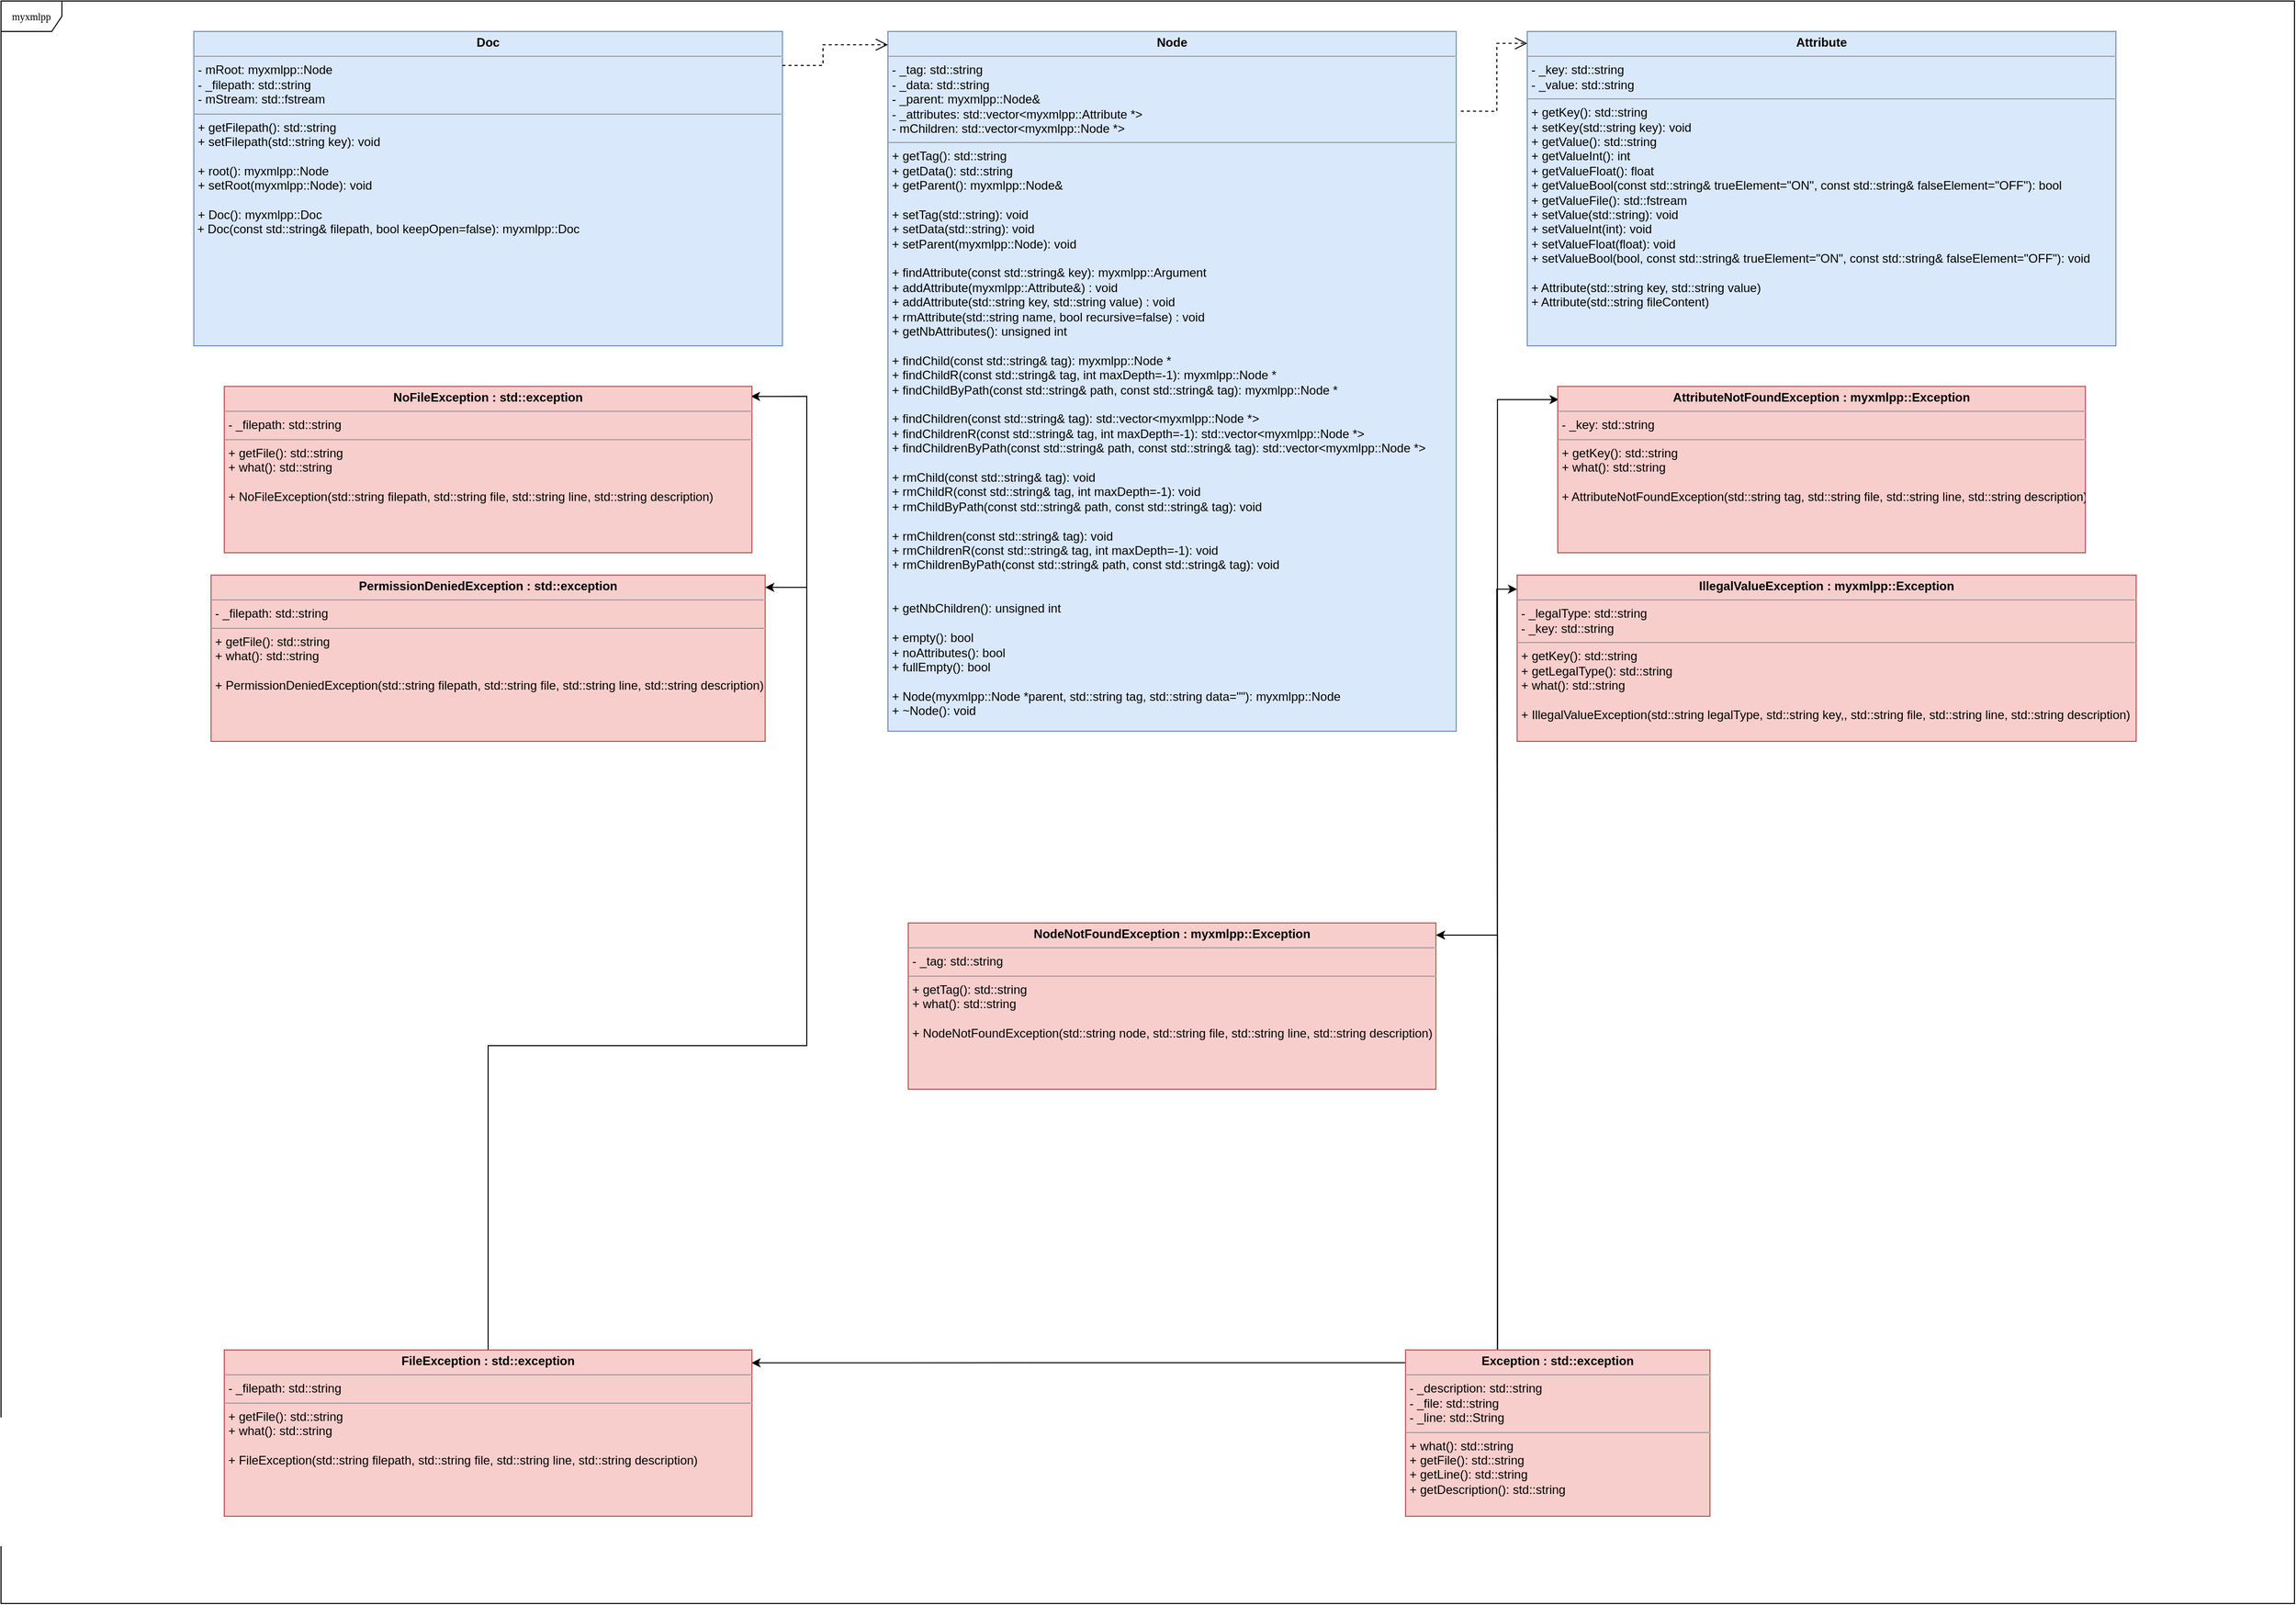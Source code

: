 <mxfile version="14.7.8" type="github">
  <diagram name="Page-1" id="c4acf3e9-155e-7222-9cf6-157b1a14988f">
    <mxGraphModel dx="2031" dy="1283" grid="1" gridSize="10" guides="1" tooltips="1" connect="1" arrows="1" fold="1" page="1" pageScale="1" pageWidth="2336" pageHeight="1654" background="none" math="0" shadow="0">
      <root>
        <mxCell id="0" />
        <mxCell id="1" parent="0" />
        <mxCell id="17acba5748e5396b-1" value="myxmlpp" style="shape=umlFrame;whiteSpace=wrap;html=1;rounded=0;shadow=0;comic=0;labelBackgroundColor=none;strokeWidth=1;fontFamily=Verdana;fontSize=10;align=center;fillColor=none;" parent="1" vertex="1">
          <mxGeometry x="40" y="40" width="2260" height="1580" as="geometry" />
        </mxCell>
        <mxCell id="5d2195bd80daf111-26" style="edgeStyle=orthogonalEdgeStyle;rounded=0;html=1;dashed=1;labelBackgroundColor=none;startFill=0;endArrow=open;endFill=0;endSize=10;fontFamily=Verdana;fontSize=10;exitX=1.008;exitY=0.114;exitDx=0;exitDy=0;exitPerimeter=0;entryX=0;entryY=0.038;entryDx=0;entryDy=0;entryPerimeter=0;" parent="1" source="_AqIzodUQCpuV1mLDz2m-2" target="_AqIzodUQCpuV1mLDz2m-1" edge="1">
          <mxGeometry relative="1" as="geometry">
            <Array as="points">
              <mxPoint x="1514" y="149" />
              <mxPoint x="1514" y="82" />
            </Array>
          </mxGeometry>
        </mxCell>
        <mxCell id="_AqIzodUQCpuV1mLDz2m-1" value="&lt;p style=&quot;margin: 0px ; margin-top: 4px ; text-align: center&quot;&gt;&lt;b&gt;Attribute&lt;/b&gt;&lt;br&gt;&lt;/p&gt;&lt;hr size=&quot;1&quot;&gt;&lt;p style=&quot;margin: 0px ; margin-left: 4px&quot;&gt;- _key: std::string&lt;br&gt;- _value: std::string&lt;/p&gt;&lt;hr size=&quot;1&quot;&gt;&lt;p style=&quot;margin: 0px ; margin-left: 4px&quot;&gt;+ getKey(): std::string&lt;br&gt;+ setKey(std::string key): void&lt;/p&gt;&lt;p style=&quot;margin: 0px ; margin-left: 4px&quot;&gt;+ getValue(): std::string&lt;/p&gt;&lt;p style=&quot;margin: 0px ; margin-left: 4px&quot;&gt;+ getValueInt(): int&lt;/p&gt;&lt;p style=&quot;margin: 0px ; margin-left: 4px&quot;&gt;+ getValueFloat(): float&lt;/p&gt;&lt;p style=&quot;margin: 0px ; margin-left: 4px&quot;&gt;+ getValueBool(const std::string&amp;amp; trueElement=&quot;ON&quot;, const std::string&amp;amp; falseElement=&quot;OFF&quot;): bool&lt;/p&gt;&lt;p style=&quot;margin: 0px ; margin-left: 4px&quot;&gt;+ getValueFile(): std::fstream&lt;br&gt;&lt;/p&gt;&lt;p style=&quot;margin: 0px ; margin-left: 4px&quot;&gt;+ setValue(std::string): void&lt;/p&gt;&lt;p style=&quot;margin: 0px ; margin-left: 4px&quot;&gt;+ setValueInt(int): void&lt;/p&gt;&lt;p style=&quot;margin: 0px ; margin-left: 4px&quot;&gt;+ setValueFloat(float): void&lt;/p&gt;&lt;p style=&quot;margin: 0px ; margin-left: 4px&quot;&gt;+ setValueBool(bool, const std::string&amp;amp; trueElement=&quot;ON&quot;, const std::string&amp;amp; falseElement=&quot;OFF&quot;): void&lt;/p&gt;&lt;p style=&quot;margin: 0px ; margin-left: 4px&quot;&gt;&lt;br&gt;&lt;/p&gt;&lt;p style=&quot;margin: 0px ; margin-left: 4px&quot;&gt;+ Attribute(std::string key, std::string value)&lt;/p&gt;&lt;p style=&quot;margin: 0px ; margin-left: 4px&quot;&gt;+ Attribute(std::string fileContent)&lt;br&gt;&lt;/p&gt;" style="verticalAlign=top;align=left;overflow=fill;fontSize=12;fontFamily=Helvetica;html=1;rounded=0;shadow=0;comic=0;labelBackgroundColor=none;strokeWidth=1;fillColor=#dae8fc;strokeColor=#6c8ebf;" parent="1" vertex="1">
          <mxGeometry x="1544" y="70" width="580" height="310" as="geometry" />
        </mxCell>
        <mxCell id="_AqIzodUQCpuV1mLDz2m-2" value="&lt;p style=&quot;margin: 0px ; margin-top: 4px ; text-align: center&quot;&gt;&lt;b&gt;Node&lt;/b&gt;&lt;/p&gt;&lt;hr size=&quot;1&quot;&gt;&lt;p style=&quot;margin: 0px ; margin-left: 4px&quot;&gt;- _tag: std::string&lt;br&gt;- _data: std::string&lt;/p&gt;&lt;p style=&quot;margin: 0px ; margin-left: 4px&quot;&gt;- _parent: myxmlpp::Node&amp;amp;&lt;/p&gt;&lt;p style=&quot;margin: 0px ; margin-left: 4px&quot;&gt;- _attributes: std::vector&amp;lt;myxmlpp::Attribute *&amp;gt;&lt;/p&gt;&lt;p style=&quot;margin: 0px ; margin-left: 4px&quot;&gt;- mChildren: std::vector&amp;lt;myxmlpp::Node *&amp;gt;&lt;/p&gt;&lt;hr size=&quot;1&quot;&gt;&lt;p style=&quot;margin: 0px ; margin-left: 4px&quot;&gt;+ getTag(): std::string&lt;br&gt;+ getData(): std::string&lt;/p&gt;&lt;p style=&quot;margin: 0px ; margin-left: 4px&quot;&gt;+ getParent(): myxmlpp::Node&amp;amp;&lt;/p&gt;&lt;p style=&quot;margin: 0px ; margin-left: 4px&quot;&gt;&lt;br&gt;&lt;/p&gt;&lt;p style=&quot;margin: 0px ; margin-left: 4px&quot;&gt;+ setTag(std::string): void&lt;/p&gt;&lt;p style=&quot;margin: 0px ; margin-left: 4px&quot;&gt;+ setData(std::string): void&lt;/p&gt;&lt;p style=&quot;margin: 0px ; margin-left: 4px&quot;&gt;+ setParent(myxmlpp::Node): void&lt;br&gt;&lt;/p&gt;&lt;p style=&quot;margin: 0px ; margin-left: 4px&quot;&gt;&lt;br&gt;&lt;/p&gt;&lt;p style=&quot;margin: 0px ; margin-left: 4px&quot;&gt;+ findAttribute(const std::string&amp;amp; key): myxmlpp::Argument&lt;/p&gt;&lt;p style=&quot;margin: 0px ; margin-left: 4px&quot;&gt;+ addAttribute(myxmlpp::Attribute&amp;amp;) : void&lt;/p&gt;&lt;p style=&quot;margin: 0px ; margin-left: 4px&quot;&gt;+ addAttribute(std::string key, std::string value) : void&lt;/p&gt;&lt;p style=&quot;margin: 0px ; margin-left: 4px&quot;&gt;+ rmAttribute(std::string name, bool recursive=false) : void&lt;/p&gt;&lt;p style=&quot;margin: 0px ; margin-left: 4px&quot;&gt;+ getNbAttributes(): unsigned int&lt;br&gt;&lt;/p&gt;&lt;p style=&quot;margin: 0px ; margin-left: 4px&quot;&gt;&lt;br&gt;&lt;/p&gt;&lt;p style=&quot;margin: 0px ; margin-left: 4px&quot;&gt;+ findChild(const std::string&amp;amp; tag): myxmlpp::Node *&lt;br&gt;&lt;/p&gt;&lt;p style=&quot;margin: 0px ; margin-left: 4px&quot;&gt;+ findChildR(const std::string&amp;amp; tag, int maxDepth=-1): myxmlpp::Node *&lt;br&gt;&lt;/p&gt;&lt;p style=&quot;margin: 0px ; margin-left: 4px&quot;&gt;+ findChildByPath(const std::string&amp;amp; path, const std::string&amp;amp; tag): myxmlpp::Node *&lt;br&gt;&lt;/p&gt;&lt;p style=&quot;margin: 0px ; margin-left: 4px&quot;&gt;&lt;br&gt;&lt;/p&gt;&lt;p style=&quot;margin: 0px ; margin-left: 4px&quot;&gt;+ findChildren(const std::string&amp;amp; tag): std::vector&amp;lt;myxmlpp::Node *&amp;gt;&lt;/p&gt;&lt;p style=&quot;margin: 0px ; margin-left: 4px&quot;&gt;+ findChildrenR(const std::string&amp;amp; tag, int maxDepth=-1): std::vector&amp;lt;myxmlpp::Node *&amp;gt;&lt;/p&gt;&lt;p style=&quot;margin: 0px ; margin-left: 4px&quot;&gt;+ findChildrenByPath(const std::string&amp;amp; path, const std::string&amp;amp; tag): std::vector&amp;lt;myxmlpp::Node *&amp;gt;&lt;/p&gt;&lt;p style=&quot;margin: 0px ; margin-left: 4px&quot;&gt;&lt;br&gt;&lt;/p&gt;&lt;p style=&quot;margin: 0px ; margin-left: 4px&quot;&gt;+ rmChild(const std::string&amp;amp; tag): void&lt;/p&gt;&lt;p style=&quot;margin: 0px ; margin-left: 4px&quot;&gt;+ rmChildR(const std::string&amp;amp; tag, int maxDepth=-1): void&lt;/p&gt;&lt;p style=&quot;margin: 0px ; margin-left: 4px&quot;&gt;+ rmChildByPath(const std::string&amp;amp; path, const std::string&amp;amp; tag): void&lt;/p&gt;&lt;p style=&quot;margin: 0px ; margin-left: 4px&quot;&gt;&lt;br&gt;&lt;/p&gt;&lt;p style=&quot;margin: 0px ; margin-left: 4px&quot;&gt;+ rmChildren(const std::string&amp;amp; tag): void&lt;/p&gt;&lt;p style=&quot;margin: 0px ; margin-left: 4px&quot;&gt;+ rmChildrenR(const std::string&amp;amp; tag, int maxDepth=-1): void&lt;/p&gt;&lt;p style=&quot;margin: 0px ; margin-left: 4px&quot;&gt;+ rmChildrenByPath(const std::string&amp;amp; path, const std::string&amp;amp; tag): void&lt;/p&gt;&lt;p style=&quot;margin: 0px ; margin-left: 4px&quot;&gt;&lt;br&gt;&lt;/p&gt;&lt;p style=&quot;margin: 0px ; margin-left: 4px&quot;&gt;&lt;br&gt;&lt;/p&gt;&lt;p style=&quot;margin: 0px ; margin-left: 4px&quot;&gt;+ getNbChildren(): unsigned int&lt;/p&gt;&lt;p style=&quot;margin: 0px ; margin-left: 4px&quot;&gt;&lt;br&gt;&lt;/p&gt;&lt;p style=&quot;margin: 0px ; margin-left: 4px&quot;&gt;+ empty(): bool&lt;/p&gt;&lt;p style=&quot;margin: 0px ; margin-left: 4px&quot;&gt;+ noAttributes(): bool&lt;br&gt;&lt;/p&gt;&lt;p style=&quot;margin: 0px ; margin-left: 4px&quot;&gt;+ fullEmpty(): bool&lt;/p&gt;&lt;p style=&quot;margin: 0px ; margin-left: 4px&quot;&gt;&lt;br&gt;&lt;/p&gt;&lt;p style=&quot;margin: 0px ; margin-left: 4px&quot;&gt;+ Node(myxmlpp::Node *parent, std::string tag, std::string data=&quot;&quot;): myxmlpp::Node&lt;/p&gt;&lt;p style=&quot;margin: 0px ; margin-left: 4px&quot;&gt;+ ~Node(): void&lt;br&gt;&lt;/p&gt;&lt;p style=&quot;margin: 0px ; margin-left: 4px&quot;&gt;&lt;br&gt;&lt;/p&gt;" style="verticalAlign=top;align=left;overflow=fill;fontSize=12;fontFamily=Helvetica;html=1;rounded=0;shadow=0;comic=0;labelBackgroundColor=none;strokeWidth=1;fillColor=#dae8fc;strokeColor=#6c8ebf;" parent="1" vertex="1">
          <mxGeometry x="914" y="70" width="560" height="690" as="geometry" />
        </mxCell>
        <mxCell id="eELl4ppJ-bixMKmeZiwj-1" value="&lt;p style=&quot;margin: 0px ; margin-top: 4px ; text-align: center&quot;&gt;&lt;b&gt;Doc&lt;/b&gt;&lt;br&gt;&lt;/p&gt;&lt;hr size=&quot;1&quot;&gt;&lt;p style=&quot;margin: 0px ; margin-left: 4px&quot;&gt;- mRoot: myxmlpp::Node&lt;br&gt;- _filepath: std::string&lt;/p&gt;&lt;p style=&quot;margin: 0px ; margin-left: 4px&quot;&gt;- mStream: std::fstream&lt;br&gt;&lt;/p&gt;&lt;hr size=&quot;1&quot;&gt;&lt;p style=&quot;margin: 0px ; margin-left: 4px&quot;&gt;+ getFilepath(): std::string&lt;br&gt;+ setFilepath(std::string key): void&lt;/p&gt;&lt;p style=&quot;margin: 0px ; margin-left: 4px&quot;&gt;&lt;br&gt;&lt;/p&gt;&lt;p style=&quot;margin: 0px ; margin-left: 4px&quot;&gt;+ root(): myxmlpp::Node&lt;br&gt;&lt;/p&gt;&lt;p style=&quot;margin: 0px ; margin-left: 4px&quot;&gt;+ setRoot(myxmlpp::Node): void&lt;/p&gt;&lt;p style=&quot;margin: 0px ; margin-left: 4px&quot;&gt;&lt;br&gt;&lt;/p&gt;&lt;p style=&quot;margin: 0px ; margin-left: 4px&quot;&gt;+ Doc(): myxmlpp::Doc&lt;/p&gt;&amp;nbsp;+ Doc(const std::string&amp;amp; filepath, bool keepOpen=false): myxmlpp::Doc" style="verticalAlign=top;align=left;overflow=fill;fontSize=12;fontFamily=Helvetica;html=1;rounded=0;shadow=0;comic=0;labelBackgroundColor=none;strokeWidth=1;fillColor=#dae8fc;strokeColor=#6c8ebf;" vertex="1" parent="1">
          <mxGeometry x="230" y="70" width="580" height="310" as="geometry" />
        </mxCell>
        <mxCell id="eELl4ppJ-bixMKmeZiwj-2" style="edgeStyle=orthogonalEdgeStyle;rounded=0;html=1;dashed=1;labelBackgroundColor=none;startFill=0;endArrow=open;endFill=0;endSize=10;fontFamily=Verdana;fontSize=10;exitX=1;exitY=0.108;exitDx=0;exitDy=0;exitPerimeter=0;entryX=0;entryY=0.019;entryDx=0;entryDy=0;entryPerimeter=0;" edge="1" parent="1" source="eELl4ppJ-bixMKmeZiwj-1" target="_AqIzodUQCpuV1mLDz2m-2">
          <mxGeometry relative="1" as="geometry">
            <Array as="points">
              <mxPoint x="850" y="104" />
              <mxPoint x="850" y="83" />
            </Array>
            <mxPoint x="810" y="109.67" as="sourcePoint" />
            <mxPoint x="880" y="-20.0" as="targetPoint" />
          </mxGeometry>
        </mxCell>
        <mxCell id="eELl4ppJ-bixMKmeZiwj-3" value="&lt;p style=&quot;margin: 0px ; margin-top: 4px ; text-align: center&quot;&gt;&lt;b&gt;NodeNotFoundException : myxmlpp::Exception&lt;br&gt;&lt;/b&gt;&lt;/p&gt;&lt;hr size=&quot;1&quot;&gt;&lt;p style=&quot;margin: 0px ; margin-left: 4px&quot;&gt;- _tag: std::string&lt;/p&gt;&lt;hr size=&quot;1&quot;&gt;&lt;p style=&quot;margin: 0px ; margin-left: 4px&quot;&gt;+ getTag(): std::string&lt;/p&gt;&lt;p style=&quot;margin: 0px ; margin-left: 4px&quot;&gt;+ what(): std::string&lt;br&gt;&lt;/p&gt;&lt;p style=&quot;margin: 0px ; margin-left: 4px&quot;&gt;&lt;br&gt;&lt;/p&gt;&lt;p style=&quot;margin: 0px ; margin-left: 4px&quot;&gt;+ NodeNotFoundException(std::string node, std::string file, std::string line, std::string description)&lt;/p&gt;" style="verticalAlign=top;align=left;overflow=fill;fontSize=12;fontFamily=Helvetica;html=1;rounded=0;shadow=0;comic=0;labelBackgroundColor=none;strokeWidth=1;fillColor=#f8cecc;strokeColor=#b85450;" vertex="1" parent="1">
          <mxGeometry x="934" y="949" width="520" height="164" as="geometry" />
        </mxCell>
        <mxCell id="eELl4ppJ-bixMKmeZiwj-9" style="edgeStyle=orthogonalEdgeStyle;rounded=0;orthogonalLoop=1;jettySize=auto;html=1;exitX=0.302;exitY=-0.001;exitDx=0;exitDy=0;entryX=0.002;entryY=0.079;entryDx=0;entryDy=0;entryPerimeter=0;exitPerimeter=0;" edge="1" parent="1" source="eELl4ppJ-bixMKmeZiwj-4" target="eELl4ppJ-bixMKmeZiwj-7">
          <mxGeometry relative="1" as="geometry">
            <Array as="points">
              <mxPoint x="1515" y="433" />
            </Array>
          </mxGeometry>
        </mxCell>
        <mxCell id="eELl4ppJ-bixMKmeZiwj-10" style="edgeStyle=orthogonalEdgeStyle;rounded=0;orthogonalLoop=1;jettySize=auto;html=1;exitX=0.302;exitY=0;exitDx=0;exitDy=0;exitPerimeter=0;entryX=0;entryY=0.085;entryDx=0;entryDy=0;entryPerimeter=0;" edge="1" parent="1" source="eELl4ppJ-bixMKmeZiwj-4" target="eELl4ppJ-bixMKmeZiwj-8">
          <mxGeometry relative="1" as="geometry">
            <mxPoint x="1514" y="770" as="targetPoint" />
          </mxGeometry>
        </mxCell>
        <mxCell id="eELl4ppJ-bixMKmeZiwj-11" style="edgeStyle=orthogonalEdgeStyle;rounded=0;orthogonalLoop=1;jettySize=auto;html=1;exitX=0.302;exitY=0.003;exitDx=0;exitDy=0;entryX=1;entryY=0.073;entryDx=0;entryDy=0;entryPerimeter=0;exitPerimeter=0;" edge="1" parent="1" source="eELl4ppJ-bixMKmeZiwj-4" target="eELl4ppJ-bixMKmeZiwj-3">
          <mxGeometry relative="1" as="geometry" />
        </mxCell>
        <mxCell id="eELl4ppJ-bixMKmeZiwj-13" style="edgeStyle=orthogonalEdgeStyle;rounded=0;orthogonalLoop=1;jettySize=auto;html=1;exitX=0.003;exitY=0.077;exitDx=0;exitDy=0;entryX=0.999;entryY=0.078;entryDx=0;entryDy=0;entryPerimeter=0;exitPerimeter=0;" edge="1" parent="1" source="eELl4ppJ-bixMKmeZiwj-4" target="eELl4ppJ-bixMKmeZiwj-12">
          <mxGeometry relative="1" as="geometry" />
        </mxCell>
        <mxCell id="eELl4ppJ-bixMKmeZiwj-4" value="&lt;p style=&quot;margin: 0px ; margin-top: 4px ; text-align: center&quot;&gt;&lt;b&gt;Exception : std::exception&lt;br&gt;&lt;/b&gt;&lt;/p&gt;&lt;hr size=&quot;1&quot;&gt;&lt;p style=&quot;margin: 0px ; margin-left: 4px&quot;&gt;- _description: std::string&lt;br&gt;- _file: std::string&lt;/p&gt;&lt;p style=&quot;margin: 0px ; margin-left: 4px&quot;&gt;- _line: std::String&lt;/p&gt;&lt;hr size=&quot;1&quot;&gt;&lt;p style=&quot;margin: 0px ; margin-left: 4px&quot;&gt;+ what(): std::string&lt;/p&gt;&lt;p style=&quot;margin: 0px ; margin-left: 4px&quot;&gt;+ getFile(): std::string&lt;/p&gt;&lt;p style=&quot;margin: 0px ; margin-left: 4px&quot;&gt;+ getLine(): std::string&lt;br&gt;&lt;/p&gt;&lt;p style=&quot;margin: 0px ; margin-left: 4px&quot;&gt;+ getDescription(): std::string&lt;br&gt;&lt;/p&gt;" style="verticalAlign=top;align=left;overflow=fill;fontSize=12;fontFamily=Helvetica;html=1;rounded=0;shadow=0;comic=0;labelBackgroundColor=none;strokeWidth=1;fillColor=#f8cecc;strokeColor=#b85450;" vertex="1" parent="1">
          <mxGeometry x="1424" y="1370" width="300" height="164" as="geometry" />
        </mxCell>
        <mxCell id="eELl4ppJ-bixMKmeZiwj-7" value="&lt;p style=&quot;margin: 0px ; margin-top: 4px ; text-align: center&quot;&gt;&lt;b&gt;AttributeNotFoundException : myxmlpp::Exception&lt;br&gt;&lt;/b&gt;&lt;/p&gt;&lt;hr size=&quot;1&quot;&gt;&lt;p style=&quot;margin: 0px ; margin-left: 4px&quot;&gt;- _key: std::string&lt;/p&gt;&lt;hr size=&quot;1&quot;&gt;&lt;p style=&quot;margin: 0px ; margin-left: 4px&quot;&gt;+ getKey(): std::string&lt;/p&gt;&lt;p style=&quot;margin: 0px ; margin-left: 4px&quot;&gt;+ what(): std::string&lt;/p&gt;&lt;p style=&quot;margin: 0px ; margin-left: 4px&quot;&gt;&lt;br&gt;&lt;/p&gt;&lt;p style=&quot;margin: 0px ; margin-left: 4px&quot;&gt;+ AttributeNotFoundException(std::string tag, std::string file, std::string line, std::string description)&lt;br&gt;&lt;/p&gt;&lt;p style=&quot;margin: 0px ; margin-left: 4px&quot;&gt;&lt;br&gt;&lt;/p&gt;" style="verticalAlign=top;align=left;overflow=fill;fontSize=12;fontFamily=Helvetica;html=1;rounded=0;shadow=0;comic=0;labelBackgroundColor=none;strokeWidth=1;fillColor=#f8cecc;strokeColor=#b85450;" vertex="1" parent="1">
          <mxGeometry x="1574" y="420" width="520" height="164" as="geometry" />
        </mxCell>
        <mxCell id="eELl4ppJ-bixMKmeZiwj-8" value="&lt;p style=&quot;margin: 0px ; margin-top: 4px ; text-align: center&quot;&gt;&lt;b&gt;IllegalValueException : myxmlpp::Exception&lt;br&gt;&lt;/b&gt;&lt;/p&gt;&lt;hr size=&quot;1&quot;&gt;&lt;p style=&quot;margin: 0px ; margin-left: 4px&quot;&gt;- _legalType: std::string&lt;/p&gt;&lt;p style=&quot;margin: 0px ; margin-left: 4px&quot;&gt;- _key: std::string&lt;br&gt;&lt;/p&gt;&lt;hr size=&quot;1&quot;&gt;&lt;p style=&quot;margin: 0px ; margin-left: 4px&quot;&gt;+ getKey(): std::string&lt;/p&gt;&lt;p style=&quot;margin: 0px ; margin-left: 4px&quot;&gt;+ getLegalType(): std::string&lt;br&gt;&lt;/p&gt;&lt;p style=&quot;margin: 0px ; margin-left: 4px&quot;&gt;+ what(): std::string&lt;br&gt;&lt;/p&gt;&lt;p style=&quot;margin: 0px ; margin-left: 4px&quot;&gt;&lt;br&gt;&lt;/p&gt;&lt;p style=&quot;margin: 0px ; margin-left: 4px&quot;&gt;+ IllegalValueException(std::string legalType, std::string key,, std::string file, std::string line, std::string description) &lt;/p&gt;" style="verticalAlign=top;align=left;overflow=fill;fontSize=12;fontFamily=Helvetica;html=1;rounded=0;shadow=0;comic=0;labelBackgroundColor=none;strokeWidth=1;fillColor=#f8cecc;strokeColor=#b85450;" vertex="1" parent="1">
          <mxGeometry x="1534" y="606" width="610" height="164" as="geometry" />
        </mxCell>
        <mxCell id="eELl4ppJ-bixMKmeZiwj-16" style="edgeStyle=orthogonalEdgeStyle;rounded=0;orthogonalLoop=1;jettySize=auto;html=1;exitX=0.5;exitY=0;exitDx=0;exitDy=0;entryX=1;entryY=0.074;entryDx=0;entryDy=0;entryPerimeter=0;" edge="1" parent="1" source="eELl4ppJ-bixMKmeZiwj-12" target="eELl4ppJ-bixMKmeZiwj-15">
          <mxGeometry relative="1" as="geometry">
            <Array as="points">
              <mxPoint x="520" y="1070" />
              <mxPoint x="834" y="1070" />
              <mxPoint x="834" y="618" />
            </Array>
          </mxGeometry>
        </mxCell>
        <mxCell id="eELl4ppJ-bixMKmeZiwj-17" style="edgeStyle=orthogonalEdgeStyle;rounded=0;orthogonalLoop=1;jettySize=auto;html=1;exitX=0.5;exitY=0;exitDx=0;exitDy=0;entryX=0.998;entryY=0.06;entryDx=0;entryDy=0;entryPerimeter=0;" edge="1" parent="1" source="eELl4ppJ-bixMKmeZiwj-12" target="eELl4ppJ-bixMKmeZiwj-14">
          <mxGeometry relative="1" as="geometry">
            <Array as="points">
              <mxPoint x="520" y="1070" />
              <mxPoint x="834" y="1070" />
              <mxPoint x="834" y="430" />
            </Array>
          </mxGeometry>
        </mxCell>
        <mxCell id="eELl4ppJ-bixMKmeZiwj-12" value="&lt;p style=&quot;margin: 0px ; margin-top: 4px ; text-align: center&quot;&gt;&lt;b&gt;FileException : std::exception&lt;br&gt;&lt;/b&gt;&lt;/p&gt;&lt;hr size=&quot;1&quot;&gt;&lt;p style=&quot;margin: 0px ; margin-left: 4px&quot;&gt;- _filepath: std::string&lt;/p&gt;&lt;hr size=&quot;1&quot;&gt;&lt;p style=&quot;margin: 0px ; margin-left: 4px&quot;&gt;+ getFile(): std::string&lt;/p&gt;&lt;p style=&quot;margin: 0px ; margin-left: 4px&quot;&gt;+ what(): std::string&lt;br&gt;&lt;/p&gt;&lt;p style=&quot;margin: 0px ; margin-left: 4px&quot;&gt;&lt;br&gt;&lt;/p&gt;&lt;p style=&quot;margin: 0px ; margin-left: 4px&quot;&gt;+ FileException(std::string filepath, std::string file, std::string line, std::string description)&lt;/p&gt;" style="verticalAlign=top;align=left;overflow=fill;fontSize=12;fontFamily=Helvetica;html=1;rounded=0;shadow=0;comic=0;labelBackgroundColor=none;strokeWidth=1;fillColor=#f8cecc;strokeColor=#b85450;" vertex="1" parent="1">
          <mxGeometry x="260" y="1370" width="520" height="164" as="geometry" />
        </mxCell>
        <mxCell id="eELl4ppJ-bixMKmeZiwj-14" value="&lt;p style=&quot;margin: 0px ; margin-top: 4px ; text-align: center&quot;&gt;&lt;b&gt;NoFileException : std::exception&lt;br&gt;&lt;/b&gt;&lt;/p&gt;&lt;hr size=&quot;1&quot;&gt;&lt;p style=&quot;margin: 0px ; margin-left: 4px&quot;&gt;- _filepath: std::string&lt;/p&gt;&lt;hr size=&quot;1&quot;&gt;&lt;p style=&quot;margin: 0px ; margin-left: 4px&quot;&gt;+ getFile(): std::string&lt;/p&gt;&lt;p style=&quot;margin: 0px ; margin-left: 4px&quot;&gt;+ what(): std::string&lt;br&gt;&lt;/p&gt;&lt;p style=&quot;margin: 0px ; margin-left: 4px&quot;&gt;&lt;br&gt;&lt;/p&gt;&lt;p style=&quot;margin: 0px ; margin-left: 4px&quot;&gt;+ NoFileException(std::string filepath, std::string file, std::string line, std::string description)&lt;/p&gt;" style="verticalAlign=top;align=left;overflow=fill;fontSize=12;fontFamily=Helvetica;html=1;rounded=0;shadow=0;comic=0;labelBackgroundColor=none;strokeWidth=1;fillColor=#f8cecc;strokeColor=#b85450;" vertex="1" parent="1">
          <mxGeometry x="260" y="420" width="520" height="164" as="geometry" />
        </mxCell>
        <mxCell id="eELl4ppJ-bixMKmeZiwj-15" value="&lt;p style=&quot;margin: 0px ; margin-top: 4px ; text-align: center&quot;&gt;&lt;b&gt;PermissionDeniedException : std::exception&lt;br&gt;&lt;/b&gt;&lt;/p&gt;&lt;hr size=&quot;1&quot;&gt;&lt;p style=&quot;margin: 0px ; margin-left: 4px&quot;&gt;- _filepath: std::string&lt;/p&gt;&lt;hr size=&quot;1&quot;&gt;&lt;p style=&quot;margin: 0px ; margin-left: 4px&quot;&gt;+ getFile(): std::string&lt;/p&gt;&lt;p style=&quot;margin: 0px ; margin-left: 4px&quot;&gt;+ what(): std::string&lt;br&gt;&lt;/p&gt;&lt;p style=&quot;margin: 0px ; margin-left: 4px&quot;&gt;&lt;br&gt;&lt;/p&gt;&lt;p style=&quot;margin: 0px ; margin-left: 4px&quot;&gt;+ PermissionDeniedException(std::string filepath, std::string file, std::string line, std::string description)&lt;/p&gt;" style="verticalAlign=top;align=left;overflow=fill;fontSize=12;fontFamily=Helvetica;html=1;rounded=0;shadow=0;comic=0;labelBackgroundColor=none;strokeWidth=1;fillColor=#f8cecc;strokeColor=#b85450;" vertex="1" parent="1">
          <mxGeometry x="247" y="606" width="546" height="164" as="geometry" />
        </mxCell>
      </root>
    </mxGraphModel>
  </diagram>
</mxfile>
